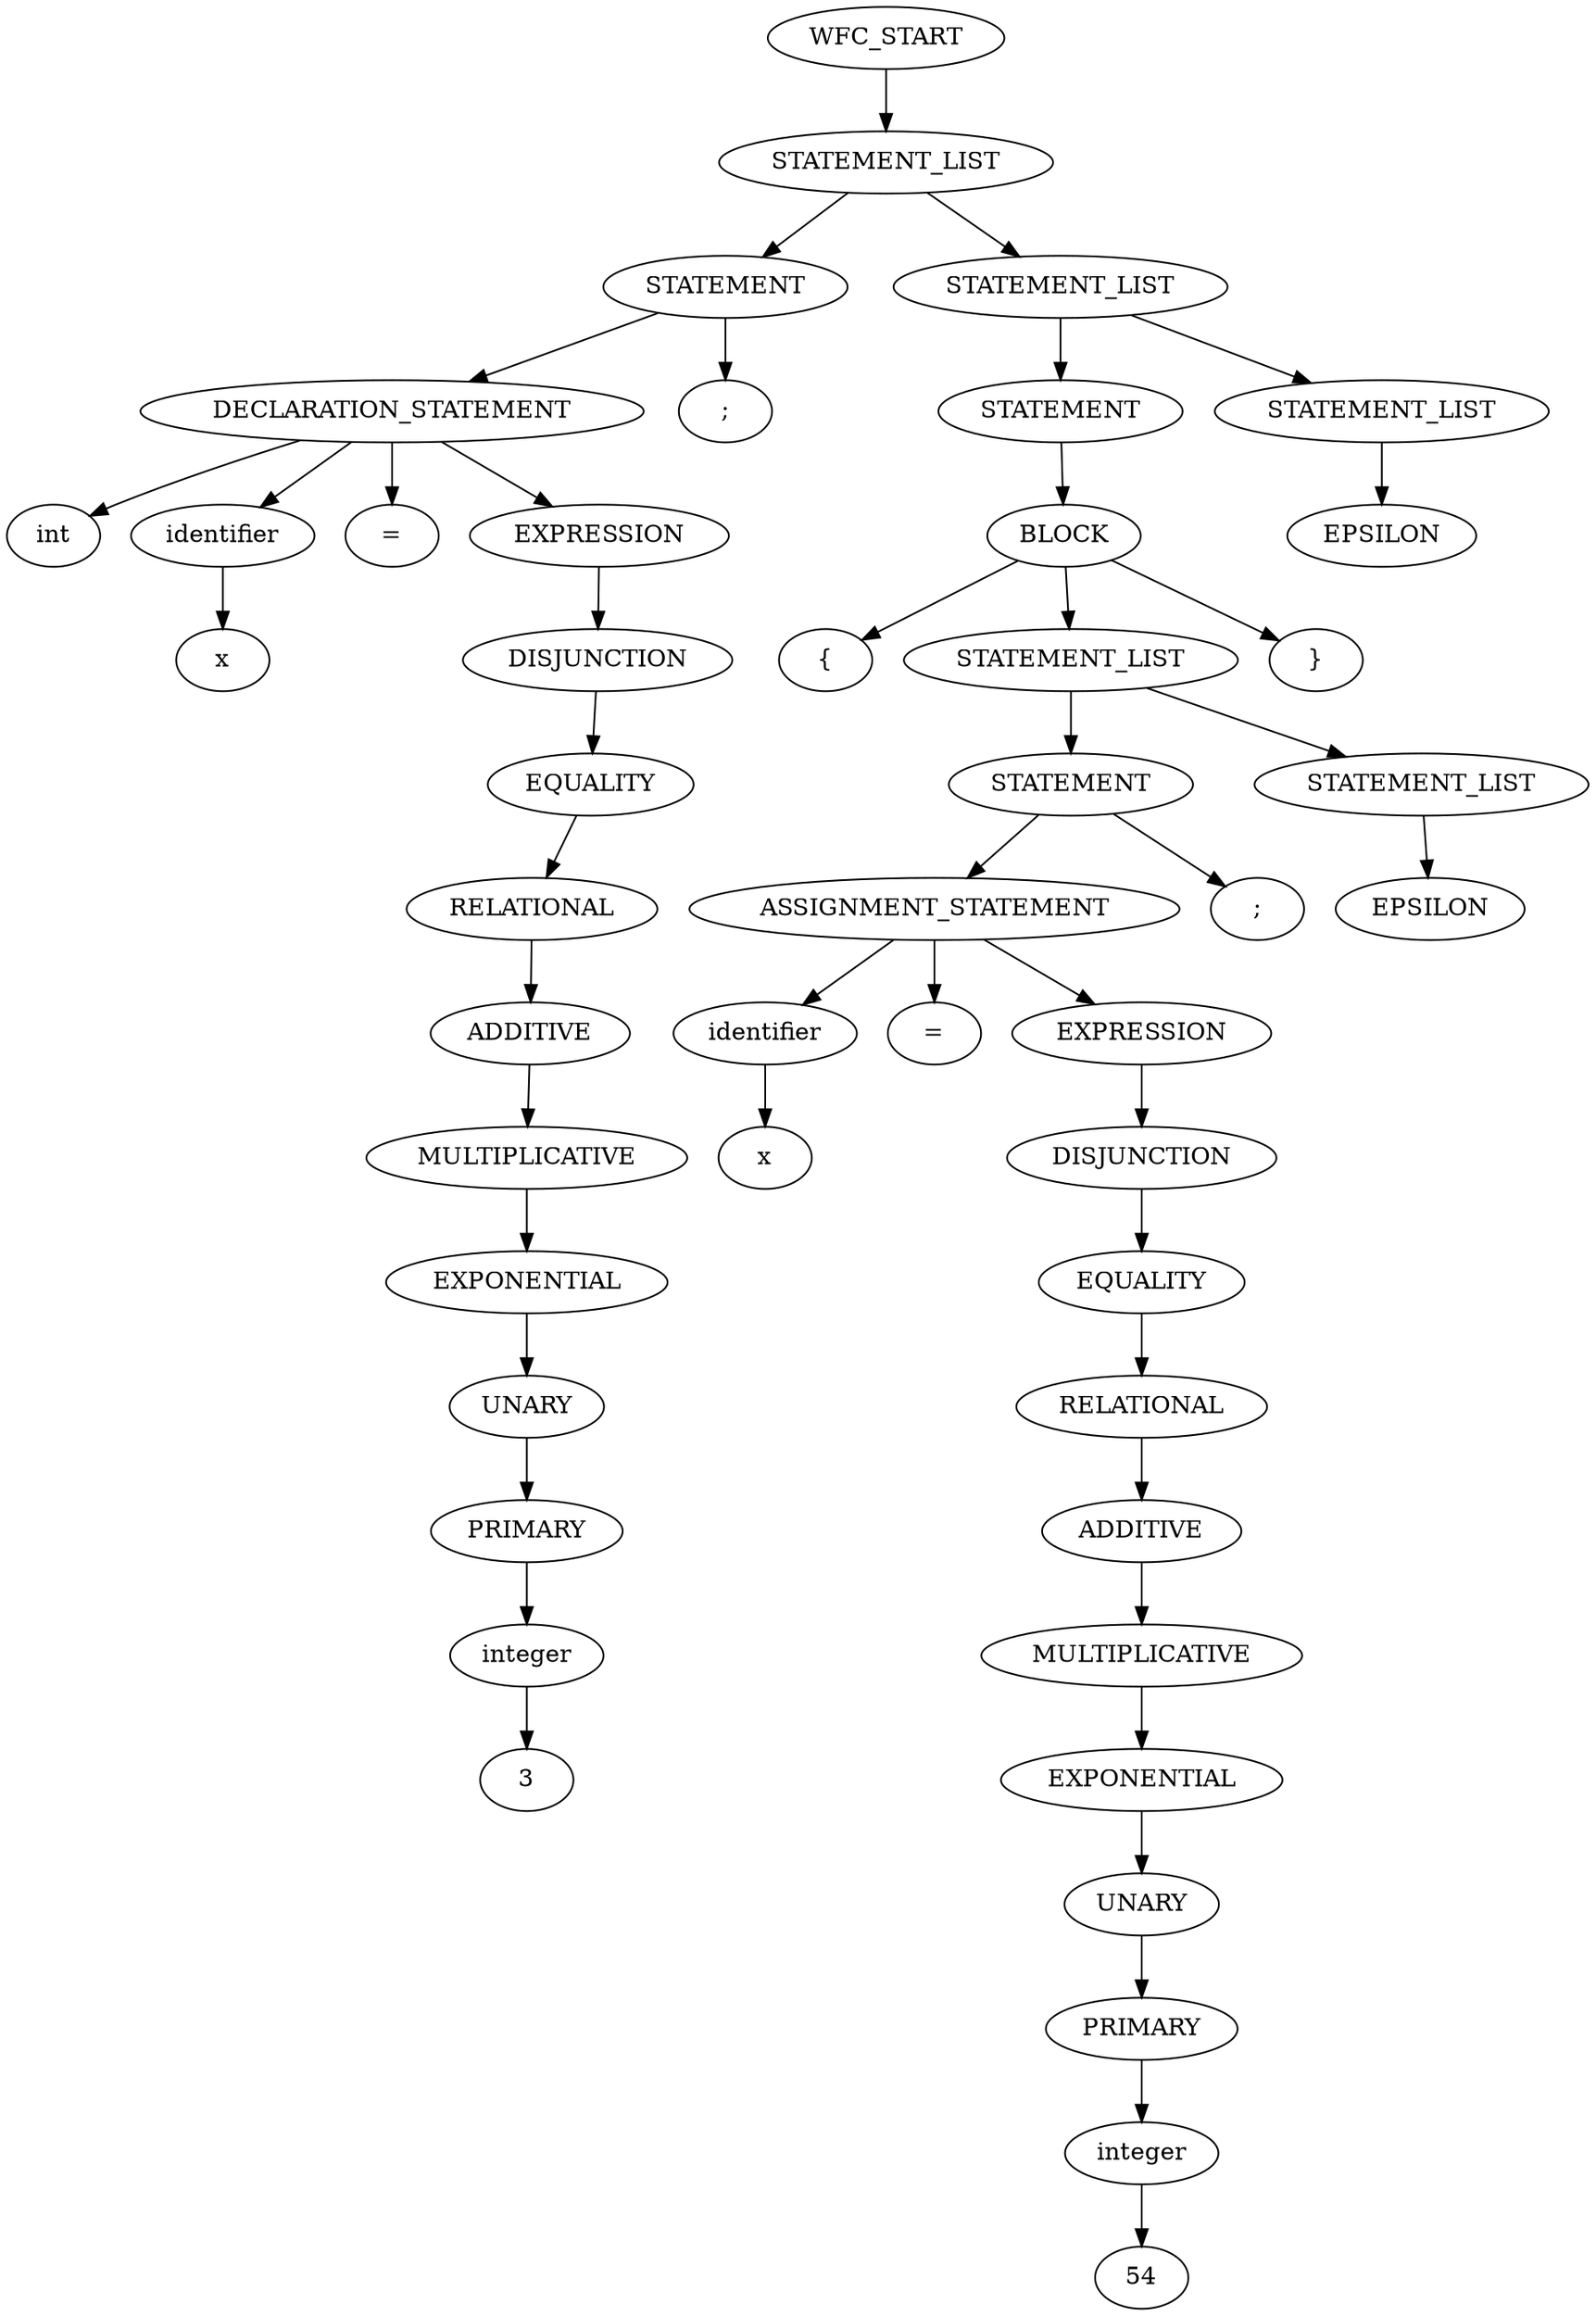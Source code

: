 
digraph "test"
{
struct1 [label="WFC_START"]
struct2 [label="STATEMENT_LIST"]
struct3 [label="STATEMENT"]
struct4 [label="DECLARATION_STATEMENT"]
struct5 [label="int"]
struct4->struct5
struct6 [label="identifier"]
struct7 [label="x"]
struct6->struct7
struct4->struct6
struct8 [label="="]
struct4->struct8
struct9 [label="EXPRESSION"]
struct10 [label="DISJUNCTION"]
struct11 [label="EQUALITY"]
struct12 [label="RELATIONAL"]
struct13 [label="ADDITIVE"]
struct14 [label="MULTIPLICATIVE"]
struct15 [label="EXPONENTIAL"]
struct16 [label="UNARY"]
struct17 [label="PRIMARY"]
struct18 [label="integer"]
struct19 [label="3"]
struct18->struct19
struct17->struct18
struct16->struct17
struct15->struct16
struct14->struct15
struct13->struct14
struct12->struct13
struct11->struct12
struct10->struct11
struct9->struct10
struct4->struct9
struct3->struct4
struct20 [label=";"]
struct3->struct20
struct2->struct3
struct21 [label="STATEMENT_LIST"]
struct22 [label="STATEMENT"]
struct23 [label="BLOCK"]
struct24 [label="{"]
struct23->struct24
struct25 [label="STATEMENT_LIST"]
struct26 [label="STATEMENT"]
struct27 [label="ASSIGNMENT_STATEMENT"]
struct28 [label="identifier"]
struct29 [label="x"]
struct28->struct29
struct27->struct28
struct30 [label="="]
struct27->struct30
struct31 [label="EXPRESSION"]
struct32 [label="DISJUNCTION"]
struct33 [label="EQUALITY"]
struct34 [label="RELATIONAL"]
struct35 [label="ADDITIVE"]
struct36 [label="MULTIPLICATIVE"]
struct37 [label="EXPONENTIAL"]
struct38 [label="UNARY"]
struct39 [label="PRIMARY"]
struct40 [label="integer"]
struct41 [label="54"]
struct40->struct41
struct39->struct40
struct38->struct39
struct37->struct38
struct36->struct37
struct35->struct36
struct34->struct35
struct33->struct34
struct32->struct33
struct31->struct32
struct27->struct31
struct26->struct27
struct42 [label=";"]
struct26->struct42
struct25->struct26
struct43 [label="STATEMENT_LIST"]
struct44 [label="EPSILON"]
struct43->struct44
struct25->struct43
struct23->struct25
struct45 [label="}"]
struct23->struct45
struct22->struct23
struct21->struct22
struct46 [label="STATEMENT_LIST"]
struct47 [label="EPSILON"]
struct46->struct47
struct21->struct46
struct2->struct21
struct1->struct2
}